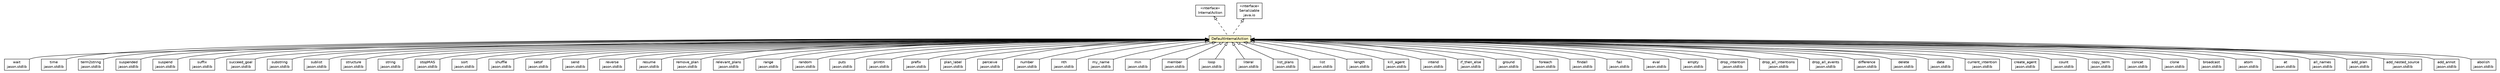 #!/usr/local/bin/dot
#
# Class diagram 
# Generated by UMLGraph version R5_6_6-1-g9240c4 (http://www.umlgraph.org/)
#

digraph G {
	edge [fontname="Helvetica",fontsize=10,labelfontname="Helvetica",labelfontsize=10];
	node [fontname="Helvetica",fontsize=10,shape=plaintext];
	nodesep=0.25;
	ranksep=0.5;
	// jason.asSemantics.InternalAction
	c17071 [label=<<table title="jason.asSemantics.InternalAction" border="0" cellborder="1" cellspacing="0" cellpadding="2" port="p" href="./InternalAction.html">
		<tr><td><table border="0" cellspacing="0" cellpadding="1">
<tr><td align="center" balign="center"> &#171;interface&#187; </td></tr>
<tr><td align="center" balign="center"> InternalAction </td></tr>
		</table></td></tr>
		</table>>, URL="./InternalAction.html", fontname="Helvetica", fontcolor="black", fontsize=10.0];
	// jason.asSemantics.DefaultInternalAction
	c17078 [label=<<table title="jason.asSemantics.DefaultInternalAction" border="0" cellborder="1" cellspacing="0" cellpadding="2" port="p" bgcolor="lemonChiffon" href="./DefaultInternalAction.html">
		<tr><td><table border="0" cellspacing="0" cellpadding="1">
<tr><td align="center" balign="center"> DefaultInternalAction </td></tr>
		</table></td></tr>
		</table>>, URL="./DefaultInternalAction.html", fontname="Helvetica", fontcolor="black", fontsize=10.0];
	// jason.stdlib.wait
	c17228 [label=<<table title="jason.stdlib.wait" border="0" cellborder="1" cellspacing="0" cellpadding="2" port="p" href="../stdlib/wait.html">
		<tr><td><table border="0" cellspacing="0" cellpadding="1">
<tr><td align="center" balign="center"> wait </td></tr>
<tr><td align="center" balign="center"> jason.stdlib </td></tr>
		</table></td></tr>
		</table>>, URL="../stdlib/wait.html", fontname="Helvetica", fontcolor="black", fontsize=10.0];
	// jason.stdlib.time
	c17230 [label=<<table title="jason.stdlib.time" border="0" cellborder="1" cellspacing="0" cellpadding="2" port="p" href="../stdlib/time.html">
		<tr><td><table border="0" cellspacing="0" cellpadding="1">
<tr><td align="center" balign="center"> time </td></tr>
<tr><td align="center" balign="center"> jason.stdlib </td></tr>
		</table></td></tr>
		</table>>, URL="../stdlib/time.html", fontname="Helvetica", fontcolor="black", fontsize=10.0];
	// jason.stdlib.term2string
	c17231 [label=<<table title="jason.stdlib.term2string" border="0" cellborder="1" cellspacing="0" cellpadding="2" port="p" href="../stdlib/term2string.html">
		<tr><td><table border="0" cellspacing="0" cellpadding="1">
<tr><td align="center" balign="center"> term2string </td></tr>
<tr><td align="center" balign="center"> jason.stdlib </td></tr>
		</table></td></tr>
		</table>>, URL="../stdlib/term2string.html", fontname="Helvetica", fontcolor="black", fontsize=10.0];
	// jason.stdlib.suspended
	c17232 [label=<<table title="jason.stdlib.suspended" border="0" cellborder="1" cellspacing="0" cellpadding="2" port="p" href="../stdlib/suspended.html">
		<tr><td><table border="0" cellspacing="0" cellpadding="1">
<tr><td align="center" balign="center"> suspended </td></tr>
<tr><td align="center" balign="center"> jason.stdlib </td></tr>
		</table></td></tr>
		</table>>, URL="../stdlib/suspended.html", fontname="Helvetica", fontcolor="black", fontsize=10.0];
	// jason.stdlib.suspend
	c17233 [label=<<table title="jason.stdlib.suspend" border="0" cellborder="1" cellspacing="0" cellpadding="2" port="p" href="../stdlib/suspend.html">
		<tr><td><table border="0" cellspacing="0" cellpadding="1">
<tr><td align="center" balign="center"> suspend </td></tr>
<tr><td align="center" balign="center"> jason.stdlib </td></tr>
		</table></td></tr>
		</table>>, URL="../stdlib/suspend.html", fontname="Helvetica", fontcolor="black", fontsize=10.0];
	// jason.stdlib.suffix
	c17234 [label=<<table title="jason.stdlib.suffix" border="0" cellborder="1" cellspacing="0" cellpadding="2" port="p" href="../stdlib/suffix.html">
		<tr><td><table border="0" cellspacing="0" cellpadding="1">
<tr><td align="center" balign="center"> suffix </td></tr>
<tr><td align="center" balign="center"> jason.stdlib </td></tr>
		</table></td></tr>
		</table>>, URL="../stdlib/suffix.html", fontname="Helvetica", fontcolor="black", fontsize=10.0];
	// jason.stdlib.succeed_goal
	c17235 [label=<<table title="jason.stdlib.succeed_goal" border="0" cellborder="1" cellspacing="0" cellpadding="2" port="p" href="../stdlib/succeed_goal.html">
		<tr><td><table border="0" cellspacing="0" cellpadding="1">
<tr><td align="center" balign="center"> succeed_goal </td></tr>
<tr><td align="center" balign="center"> jason.stdlib </td></tr>
		</table></td></tr>
		</table>>, URL="../stdlib/succeed_goal.html", fontname="Helvetica", fontcolor="black", fontsize=10.0];
	// jason.stdlib.substring
	c17236 [label=<<table title="jason.stdlib.substring" border="0" cellborder="1" cellspacing="0" cellpadding="2" port="p" href="../stdlib/substring.html">
		<tr><td><table border="0" cellspacing="0" cellpadding="1">
<tr><td align="center" balign="center"> substring </td></tr>
<tr><td align="center" balign="center"> jason.stdlib </td></tr>
		</table></td></tr>
		</table>>, URL="../stdlib/substring.html", fontname="Helvetica", fontcolor="black", fontsize=10.0];
	// jason.stdlib.sublist
	c17237 [label=<<table title="jason.stdlib.sublist" border="0" cellborder="1" cellspacing="0" cellpadding="2" port="p" href="../stdlib/sublist.html">
		<tr><td><table border="0" cellspacing="0" cellpadding="1">
<tr><td align="center" balign="center"> sublist </td></tr>
<tr><td align="center" balign="center"> jason.stdlib </td></tr>
		</table></td></tr>
		</table>>, URL="../stdlib/sublist.html", fontname="Helvetica", fontcolor="black", fontsize=10.0];
	// jason.stdlib.structure
	c17238 [label=<<table title="jason.stdlib.structure" border="0" cellborder="1" cellspacing="0" cellpadding="2" port="p" href="../stdlib/structure.html">
		<tr><td><table border="0" cellspacing="0" cellpadding="1">
<tr><td align="center" balign="center"> structure </td></tr>
<tr><td align="center" balign="center"> jason.stdlib </td></tr>
		</table></td></tr>
		</table>>, URL="../stdlib/structure.html", fontname="Helvetica", fontcolor="black", fontsize=10.0];
	// jason.stdlib.string
	c17239 [label=<<table title="jason.stdlib.string" border="0" cellborder="1" cellspacing="0" cellpadding="2" port="p" href="../stdlib/string.html">
		<tr><td><table border="0" cellspacing="0" cellpadding="1">
<tr><td align="center" balign="center"> string </td></tr>
<tr><td align="center" balign="center"> jason.stdlib </td></tr>
		</table></td></tr>
		</table>>, URL="../stdlib/string.html", fontname="Helvetica", fontcolor="black", fontsize=10.0];
	// jason.stdlib.stopMAS
	c17240 [label=<<table title="jason.stdlib.stopMAS" border="0" cellborder="1" cellspacing="0" cellpadding="2" port="p" href="../stdlib/stopMAS.html">
		<tr><td><table border="0" cellspacing="0" cellpadding="1">
<tr><td align="center" balign="center"> stopMAS </td></tr>
<tr><td align="center" balign="center"> jason.stdlib </td></tr>
		</table></td></tr>
		</table>>, URL="../stdlib/stopMAS.html", fontname="Helvetica", fontcolor="black", fontsize=10.0];
	// jason.stdlib.sort
	c17241 [label=<<table title="jason.stdlib.sort" border="0" cellborder="1" cellspacing="0" cellpadding="2" port="p" href="../stdlib/sort.html">
		<tr><td><table border="0" cellspacing="0" cellpadding="1">
<tr><td align="center" balign="center"> sort </td></tr>
<tr><td align="center" balign="center"> jason.stdlib </td></tr>
		</table></td></tr>
		</table>>, URL="../stdlib/sort.html", fontname="Helvetica", fontcolor="black", fontsize=10.0];
	// jason.stdlib.shuffle
	c17242 [label=<<table title="jason.stdlib.shuffle" border="0" cellborder="1" cellspacing="0" cellpadding="2" port="p" href="../stdlib/shuffle.html">
		<tr><td><table border="0" cellspacing="0" cellpadding="1">
<tr><td align="center" balign="center"> shuffle </td></tr>
<tr><td align="center" balign="center"> jason.stdlib </td></tr>
		</table></td></tr>
		</table>>, URL="../stdlib/shuffle.html", fontname="Helvetica", fontcolor="black", fontsize=10.0];
	// jason.stdlib.setof
	c17243 [label=<<table title="jason.stdlib.setof" border="0" cellborder="1" cellspacing="0" cellpadding="2" port="p" href="../stdlib/setof.html">
		<tr><td><table border="0" cellspacing="0" cellpadding="1">
<tr><td align="center" balign="center"> setof </td></tr>
<tr><td align="center" balign="center"> jason.stdlib </td></tr>
		</table></td></tr>
		</table>>, URL="../stdlib/setof.html", fontname="Helvetica", fontcolor="black", fontsize=10.0];
	// jason.stdlib.send
	c17244 [label=<<table title="jason.stdlib.send" border="0" cellborder="1" cellspacing="0" cellpadding="2" port="p" href="../stdlib/send.html">
		<tr><td><table border="0" cellspacing="0" cellpadding="1">
<tr><td align="center" balign="center"> send </td></tr>
<tr><td align="center" balign="center"> jason.stdlib </td></tr>
		</table></td></tr>
		</table>>, URL="../stdlib/send.html", fontname="Helvetica", fontcolor="black", fontsize=10.0];
	// jason.stdlib.reverse
	c17245 [label=<<table title="jason.stdlib.reverse" border="0" cellborder="1" cellspacing="0" cellpadding="2" port="p" href="../stdlib/reverse.html">
		<tr><td><table border="0" cellspacing="0" cellpadding="1">
<tr><td align="center" balign="center"> reverse </td></tr>
<tr><td align="center" balign="center"> jason.stdlib </td></tr>
		</table></td></tr>
		</table>>, URL="../stdlib/reverse.html", fontname="Helvetica", fontcolor="black", fontsize=10.0];
	// jason.stdlib.resume
	c17246 [label=<<table title="jason.stdlib.resume" border="0" cellborder="1" cellspacing="0" cellpadding="2" port="p" href="../stdlib/resume.html">
		<tr><td><table border="0" cellspacing="0" cellpadding="1">
<tr><td align="center" balign="center"> resume </td></tr>
<tr><td align="center" balign="center"> jason.stdlib </td></tr>
		</table></td></tr>
		</table>>, URL="../stdlib/resume.html", fontname="Helvetica", fontcolor="black", fontsize=10.0];
	// jason.stdlib.remove_plan
	c17247 [label=<<table title="jason.stdlib.remove_plan" border="0" cellborder="1" cellspacing="0" cellpadding="2" port="p" href="../stdlib/remove_plan.html">
		<tr><td><table border="0" cellspacing="0" cellpadding="1">
<tr><td align="center" balign="center"> remove_plan </td></tr>
<tr><td align="center" balign="center"> jason.stdlib </td></tr>
		</table></td></tr>
		</table>>, URL="../stdlib/remove_plan.html", fontname="Helvetica", fontcolor="black", fontsize=10.0];
	// jason.stdlib.relevant_plans
	c17248 [label=<<table title="jason.stdlib.relevant_plans" border="0" cellborder="1" cellspacing="0" cellpadding="2" port="p" href="../stdlib/relevant_plans.html">
		<tr><td><table border="0" cellspacing="0" cellpadding="1">
<tr><td align="center" balign="center"> relevant_plans </td></tr>
<tr><td align="center" balign="center"> jason.stdlib </td></tr>
		</table></td></tr>
		</table>>, URL="../stdlib/relevant_plans.html", fontname="Helvetica", fontcolor="black", fontsize=10.0];
	// jason.stdlib.range
	c17249 [label=<<table title="jason.stdlib.range" border="0" cellborder="1" cellspacing="0" cellpadding="2" port="p" href="../stdlib/range.html">
		<tr><td><table border="0" cellspacing="0" cellpadding="1">
<tr><td align="center" balign="center"> range </td></tr>
<tr><td align="center" balign="center"> jason.stdlib </td></tr>
		</table></td></tr>
		</table>>, URL="../stdlib/range.html", fontname="Helvetica", fontcolor="black", fontsize=10.0];
	// jason.stdlib.random
	c17250 [label=<<table title="jason.stdlib.random" border="0" cellborder="1" cellspacing="0" cellpadding="2" port="p" href="../stdlib/random.html">
		<tr><td><table border="0" cellspacing="0" cellpadding="1">
<tr><td align="center" balign="center"> random </td></tr>
<tr><td align="center" balign="center"> jason.stdlib </td></tr>
		</table></td></tr>
		</table>>, URL="../stdlib/random.html", fontname="Helvetica", fontcolor="black", fontsize=10.0];
	// jason.stdlib.puts
	c17251 [label=<<table title="jason.stdlib.puts" border="0" cellborder="1" cellspacing="0" cellpadding="2" port="p" href="../stdlib/puts.html">
		<tr><td><table border="0" cellspacing="0" cellpadding="1">
<tr><td align="center" balign="center"> puts </td></tr>
<tr><td align="center" balign="center"> jason.stdlib </td></tr>
		</table></td></tr>
		</table>>, URL="../stdlib/puts.html", fontname="Helvetica", fontcolor="black", fontsize=10.0];
	// jason.stdlib.println
	c17252 [label=<<table title="jason.stdlib.println" border="0" cellborder="1" cellspacing="0" cellpadding="2" port="p" href="../stdlib/println.html">
		<tr><td><table border="0" cellspacing="0" cellpadding="1">
<tr><td align="center" balign="center"> println </td></tr>
<tr><td align="center" balign="center"> jason.stdlib </td></tr>
		</table></td></tr>
		</table>>, URL="../stdlib/println.html", fontname="Helvetica", fontcolor="black", fontsize=10.0];
	// jason.stdlib.prefix
	c17254 [label=<<table title="jason.stdlib.prefix" border="0" cellborder="1" cellspacing="0" cellpadding="2" port="p" href="../stdlib/prefix.html">
		<tr><td><table border="0" cellspacing="0" cellpadding="1">
<tr><td align="center" balign="center"> prefix </td></tr>
<tr><td align="center" balign="center"> jason.stdlib </td></tr>
		</table></td></tr>
		</table>>, URL="../stdlib/prefix.html", fontname="Helvetica", fontcolor="black", fontsize=10.0];
	// jason.stdlib.plan_label
	c17255 [label=<<table title="jason.stdlib.plan_label" border="0" cellborder="1" cellspacing="0" cellpadding="2" port="p" href="../stdlib/plan_label.html">
		<tr><td><table border="0" cellspacing="0" cellpadding="1">
<tr><td align="center" balign="center"> plan_label </td></tr>
<tr><td align="center" balign="center"> jason.stdlib </td></tr>
		</table></td></tr>
		</table>>, URL="../stdlib/plan_label.html", fontname="Helvetica", fontcolor="black", fontsize=10.0];
	// jason.stdlib.perceive
	c17256 [label=<<table title="jason.stdlib.perceive" border="0" cellborder="1" cellspacing="0" cellpadding="2" port="p" href="../stdlib/perceive.html">
		<tr><td><table border="0" cellspacing="0" cellpadding="1">
<tr><td align="center" balign="center"> perceive </td></tr>
<tr><td align="center" balign="center"> jason.stdlib </td></tr>
		</table></td></tr>
		</table>>, URL="../stdlib/perceive.html", fontname="Helvetica", fontcolor="black", fontsize=10.0];
	// jason.stdlib.number
	c17257 [label=<<table title="jason.stdlib.number" border="0" cellborder="1" cellspacing="0" cellpadding="2" port="p" href="../stdlib/number.html">
		<tr><td><table border="0" cellspacing="0" cellpadding="1">
<tr><td align="center" balign="center"> number </td></tr>
<tr><td align="center" balign="center"> jason.stdlib </td></tr>
		</table></td></tr>
		</table>>, URL="../stdlib/number.html", fontname="Helvetica", fontcolor="black", fontsize=10.0];
	// jason.stdlib.nth
	c17258 [label=<<table title="jason.stdlib.nth" border="0" cellborder="1" cellspacing="0" cellpadding="2" port="p" href="../stdlib/nth.html">
		<tr><td><table border="0" cellspacing="0" cellpadding="1">
<tr><td align="center" balign="center"> nth </td></tr>
<tr><td align="center" balign="center"> jason.stdlib </td></tr>
		</table></td></tr>
		</table>>, URL="../stdlib/nth.html", fontname="Helvetica", fontcolor="black", fontsize=10.0];
	// jason.stdlib.my_name
	c17259 [label=<<table title="jason.stdlib.my_name" border="0" cellborder="1" cellspacing="0" cellpadding="2" port="p" href="../stdlib/my_name.html">
		<tr><td><table border="0" cellspacing="0" cellpadding="1">
<tr><td align="center" balign="center"> my_name </td></tr>
<tr><td align="center" balign="center"> jason.stdlib </td></tr>
		</table></td></tr>
		</table>>, URL="../stdlib/my_name.html", fontname="Helvetica", fontcolor="black", fontsize=10.0];
	// jason.stdlib.min
	c17260 [label=<<table title="jason.stdlib.min" border="0" cellborder="1" cellspacing="0" cellpadding="2" port="p" href="../stdlib/min.html">
		<tr><td><table border="0" cellspacing="0" cellpadding="1">
<tr><td align="center" balign="center"> min </td></tr>
<tr><td align="center" balign="center"> jason.stdlib </td></tr>
		</table></td></tr>
		</table>>, URL="../stdlib/min.html", fontname="Helvetica", fontcolor="black", fontsize=10.0];
	// jason.stdlib.member
	c17261 [label=<<table title="jason.stdlib.member" border="0" cellborder="1" cellspacing="0" cellpadding="2" port="p" href="../stdlib/member.html">
		<tr><td><table border="0" cellspacing="0" cellpadding="1">
<tr><td align="center" balign="center"> member </td></tr>
<tr><td align="center" balign="center"> jason.stdlib </td></tr>
		</table></td></tr>
		</table>>, URL="../stdlib/member.html", fontname="Helvetica", fontcolor="black", fontsize=10.0];
	// jason.stdlib.loop
	c17263 [label=<<table title="jason.stdlib.loop" border="0" cellborder="1" cellspacing="0" cellpadding="2" port="p" href="../stdlib/loop.html">
		<tr><td><table border="0" cellspacing="0" cellpadding="1">
<tr><td align="center" balign="center"> loop </td></tr>
<tr><td align="center" balign="center"> jason.stdlib </td></tr>
		</table></td></tr>
		</table>>, URL="../stdlib/loop.html", fontname="Helvetica", fontcolor="black", fontsize=10.0];
	// jason.stdlib.literal
	c17264 [label=<<table title="jason.stdlib.literal" border="0" cellborder="1" cellspacing="0" cellpadding="2" port="p" href="../stdlib/literal.html">
		<tr><td><table border="0" cellspacing="0" cellpadding="1">
<tr><td align="center" balign="center"> literal </td></tr>
<tr><td align="center" balign="center"> jason.stdlib </td></tr>
		</table></td></tr>
		</table>>, URL="../stdlib/literal.html", fontname="Helvetica", fontcolor="black", fontsize=10.0];
	// jason.stdlib.list_plans
	c17265 [label=<<table title="jason.stdlib.list_plans" border="0" cellborder="1" cellspacing="0" cellpadding="2" port="p" href="../stdlib/list_plans.html">
		<tr><td><table border="0" cellspacing="0" cellpadding="1">
<tr><td align="center" balign="center"> list_plans </td></tr>
<tr><td align="center" balign="center"> jason.stdlib </td></tr>
		</table></td></tr>
		</table>>, URL="../stdlib/list_plans.html", fontname="Helvetica", fontcolor="black", fontsize=10.0];
	// jason.stdlib.list
	c17266 [label=<<table title="jason.stdlib.list" border="0" cellborder="1" cellspacing="0" cellpadding="2" port="p" href="../stdlib/list.html">
		<tr><td><table border="0" cellspacing="0" cellpadding="1">
<tr><td align="center" balign="center"> list </td></tr>
<tr><td align="center" balign="center"> jason.stdlib </td></tr>
		</table></td></tr>
		</table>>, URL="../stdlib/list.html", fontname="Helvetica", fontcolor="black", fontsize=10.0];
	// jason.stdlib.length
	c17267 [label=<<table title="jason.stdlib.length" border="0" cellborder="1" cellspacing="0" cellpadding="2" port="p" href="../stdlib/length.html">
		<tr><td><table border="0" cellspacing="0" cellpadding="1">
<tr><td align="center" balign="center"> length </td></tr>
<tr><td align="center" balign="center"> jason.stdlib </td></tr>
		</table></td></tr>
		</table>>, URL="../stdlib/length.html", fontname="Helvetica", fontcolor="black", fontsize=10.0];
	// jason.stdlib.kill_agent
	c17268 [label=<<table title="jason.stdlib.kill_agent" border="0" cellborder="1" cellspacing="0" cellpadding="2" port="p" href="../stdlib/kill_agent.html">
		<tr><td><table border="0" cellspacing="0" cellpadding="1">
<tr><td align="center" balign="center"> kill_agent </td></tr>
<tr><td align="center" balign="center"> jason.stdlib </td></tr>
		</table></td></tr>
		</table>>, URL="../stdlib/kill_agent.html", fontname="Helvetica", fontcolor="black", fontsize=10.0];
	// jason.stdlib.intend
	c17270 [label=<<table title="jason.stdlib.intend" border="0" cellborder="1" cellspacing="0" cellpadding="2" port="p" href="../stdlib/intend.html">
		<tr><td><table border="0" cellspacing="0" cellpadding="1">
<tr><td align="center" balign="center"> intend </td></tr>
<tr><td align="center" balign="center"> jason.stdlib </td></tr>
		</table></td></tr>
		</table>>, URL="../stdlib/intend.html", fontname="Helvetica", fontcolor="black", fontsize=10.0];
	// jason.stdlib.if_then_else
	c17271 [label=<<table title="jason.stdlib.if_then_else" border="0" cellborder="1" cellspacing="0" cellpadding="2" port="p" href="../stdlib/if_then_else.html">
		<tr><td><table border="0" cellspacing="0" cellpadding="1">
<tr><td align="center" balign="center"> if_then_else </td></tr>
<tr><td align="center" balign="center"> jason.stdlib </td></tr>
		</table></td></tr>
		</table>>, URL="../stdlib/if_then_else.html", fontname="Helvetica", fontcolor="black", fontsize=10.0];
	// jason.stdlib.ground
	c17272 [label=<<table title="jason.stdlib.ground" border="0" cellborder="1" cellspacing="0" cellpadding="2" port="p" href="../stdlib/ground.html">
		<tr><td><table border="0" cellspacing="0" cellpadding="1">
<tr><td align="center" balign="center"> ground </td></tr>
<tr><td align="center" balign="center"> jason.stdlib </td></tr>
		</table></td></tr>
		</table>>, URL="../stdlib/ground.html", fontname="Helvetica", fontcolor="black", fontsize=10.0];
	// jason.stdlib.foreach
	c17273 [label=<<table title="jason.stdlib.foreach" border="0" cellborder="1" cellspacing="0" cellpadding="2" port="p" href="../stdlib/foreach.html">
		<tr><td><table border="0" cellspacing="0" cellpadding="1">
<tr><td align="center" balign="center"> foreach </td></tr>
<tr><td align="center" balign="center"> jason.stdlib </td></tr>
		</table></td></tr>
		</table>>, URL="../stdlib/foreach.html", fontname="Helvetica", fontcolor="black", fontsize=10.0];
	// jason.stdlib.findall
	c17274 [label=<<table title="jason.stdlib.findall" border="0" cellborder="1" cellspacing="0" cellpadding="2" port="p" href="../stdlib/findall.html">
		<tr><td><table border="0" cellspacing="0" cellpadding="1">
<tr><td align="center" balign="center"> findall </td></tr>
<tr><td align="center" balign="center"> jason.stdlib </td></tr>
		</table></td></tr>
		</table>>, URL="../stdlib/findall.html", fontname="Helvetica", fontcolor="black", fontsize=10.0];
	// jason.stdlib.fail
	c17276 [label=<<table title="jason.stdlib.fail" border="0" cellborder="1" cellspacing="0" cellpadding="2" port="p" href="../stdlib/fail.html">
		<tr><td><table border="0" cellspacing="0" cellpadding="1">
<tr><td align="center" balign="center"> fail </td></tr>
<tr><td align="center" balign="center"> jason.stdlib </td></tr>
		</table></td></tr>
		</table>>, URL="../stdlib/fail.html", fontname="Helvetica", fontcolor="black", fontsize=10.0];
	// jason.stdlib.eval
	c17277 [label=<<table title="jason.stdlib.eval" border="0" cellborder="1" cellspacing="0" cellpadding="2" port="p" href="../stdlib/eval.html">
		<tr><td><table border="0" cellspacing="0" cellpadding="1">
<tr><td align="center" balign="center"> eval </td></tr>
<tr><td align="center" balign="center"> jason.stdlib </td></tr>
		</table></td></tr>
		</table>>, URL="../stdlib/eval.html", fontname="Helvetica", fontcolor="black", fontsize=10.0];
	// jason.stdlib.empty
	c17278 [label=<<table title="jason.stdlib.empty" border="0" cellborder="1" cellspacing="0" cellpadding="2" port="p" href="../stdlib/empty.html">
		<tr><td><table border="0" cellspacing="0" cellpadding="1">
<tr><td align="center" balign="center"> empty </td></tr>
<tr><td align="center" balign="center"> jason.stdlib </td></tr>
		</table></td></tr>
		</table>>, URL="../stdlib/empty.html", fontname="Helvetica", fontcolor="black", fontsize=10.0];
	// jason.stdlib.drop_intention
	c17279 [label=<<table title="jason.stdlib.drop_intention" border="0" cellborder="1" cellspacing="0" cellpadding="2" port="p" href="../stdlib/drop_intention.html">
		<tr><td><table border="0" cellspacing="0" cellpadding="1">
<tr><td align="center" balign="center"> drop_intention </td></tr>
<tr><td align="center" balign="center"> jason.stdlib </td></tr>
		</table></td></tr>
		</table>>, URL="../stdlib/drop_intention.html", fontname="Helvetica", fontcolor="black", fontsize=10.0];
	// jason.stdlib.drop_all_intentions
	c17282 [label=<<table title="jason.stdlib.drop_all_intentions" border="0" cellborder="1" cellspacing="0" cellpadding="2" port="p" href="../stdlib/drop_all_intentions.html">
		<tr><td><table border="0" cellspacing="0" cellpadding="1">
<tr><td align="center" balign="center"> drop_all_intentions </td></tr>
<tr><td align="center" balign="center"> jason.stdlib </td></tr>
		</table></td></tr>
		</table>>, URL="../stdlib/drop_all_intentions.html", fontname="Helvetica", fontcolor="black", fontsize=10.0];
	// jason.stdlib.drop_all_events
	c17283 [label=<<table title="jason.stdlib.drop_all_events" border="0" cellborder="1" cellspacing="0" cellpadding="2" port="p" href="../stdlib/drop_all_events.html">
		<tr><td><table border="0" cellspacing="0" cellpadding="1">
<tr><td align="center" balign="center"> drop_all_events </td></tr>
<tr><td align="center" balign="center"> jason.stdlib </td></tr>
		</table></td></tr>
		</table>>, URL="../stdlib/drop_all_events.html", fontname="Helvetica", fontcolor="black", fontsize=10.0];
	// jason.stdlib.difference
	c17285 [label=<<table title="jason.stdlib.difference" border="0" cellborder="1" cellspacing="0" cellpadding="2" port="p" href="../stdlib/difference.html">
		<tr><td><table border="0" cellspacing="0" cellpadding="1">
<tr><td align="center" balign="center"> difference </td></tr>
<tr><td align="center" balign="center"> jason.stdlib </td></tr>
		</table></td></tr>
		</table>>, URL="../stdlib/difference.html", fontname="Helvetica", fontcolor="black", fontsize=10.0];
	// jason.stdlib.delete
	c17287 [label=<<table title="jason.stdlib.delete" border="0" cellborder="1" cellspacing="0" cellpadding="2" port="p" href="../stdlib/delete.html">
		<tr><td><table border="0" cellspacing="0" cellpadding="1">
<tr><td align="center" balign="center"> delete </td></tr>
<tr><td align="center" balign="center"> jason.stdlib </td></tr>
		</table></td></tr>
		</table>>, URL="../stdlib/delete.html", fontname="Helvetica", fontcolor="black", fontsize=10.0];
	// jason.stdlib.date
	c17288 [label=<<table title="jason.stdlib.date" border="0" cellborder="1" cellspacing="0" cellpadding="2" port="p" href="../stdlib/date.html">
		<tr><td><table border="0" cellspacing="0" cellpadding="1">
<tr><td align="center" balign="center"> date </td></tr>
<tr><td align="center" balign="center"> jason.stdlib </td></tr>
		</table></td></tr>
		</table>>, URL="../stdlib/date.html", fontname="Helvetica", fontcolor="black", fontsize=10.0];
	// jason.stdlib.current_intention
	c17289 [label=<<table title="jason.stdlib.current_intention" border="0" cellborder="1" cellspacing="0" cellpadding="2" port="p" href="../stdlib/current_intention.html">
		<tr><td><table border="0" cellspacing="0" cellpadding="1">
<tr><td align="center" balign="center"> current_intention </td></tr>
<tr><td align="center" balign="center"> jason.stdlib </td></tr>
		</table></td></tr>
		</table>>, URL="../stdlib/current_intention.html", fontname="Helvetica", fontcolor="black", fontsize=10.0];
	// jason.stdlib.create_agent
	c17290 [label=<<table title="jason.stdlib.create_agent" border="0" cellborder="1" cellspacing="0" cellpadding="2" port="p" href="../stdlib/create_agent.html">
		<tr><td><table border="0" cellspacing="0" cellpadding="1">
<tr><td align="center" balign="center"> create_agent </td></tr>
<tr><td align="center" balign="center"> jason.stdlib </td></tr>
		</table></td></tr>
		</table>>, URL="../stdlib/create_agent.html", fontname="Helvetica", fontcolor="black", fontsize=10.0];
	// jason.stdlib.count
	c17291 [label=<<table title="jason.stdlib.count" border="0" cellborder="1" cellspacing="0" cellpadding="2" port="p" href="../stdlib/count.html">
		<tr><td><table border="0" cellspacing="0" cellpadding="1">
<tr><td align="center" balign="center"> count </td></tr>
<tr><td align="center" balign="center"> jason.stdlib </td></tr>
		</table></td></tr>
		</table>>, URL="../stdlib/count.html", fontname="Helvetica", fontcolor="black", fontsize=10.0];
	// jason.stdlib.copy_term
	c17292 [label=<<table title="jason.stdlib.copy_term" border="0" cellborder="1" cellspacing="0" cellpadding="2" port="p" href="../stdlib/copy_term.html">
		<tr><td><table border="0" cellspacing="0" cellpadding="1">
<tr><td align="center" balign="center"> copy_term </td></tr>
<tr><td align="center" balign="center"> jason.stdlib </td></tr>
		</table></td></tr>
		</table>>, URL="../stdlib/copy_term.html", fontname="Helvetica", fontcolor="black", fontsize=10.0];
	// jason.stdlib.concat
	c17293 [label=<<table title="jason.stdlib.concat" border="0" cellborder="1" cellspacing="0" cellpadding="2" port="p" href="../stdlib/concat.html">
		<tr><td><table border="0" cellspacing="0" cellpadding="1">
<tr><td align="center" balign="center"> concat </td></tr>
<tr><td align="center" balign="center"> jason.stdlib </td></tr>
		</table></td></tr>
		</table>>, URL="../stdlib/concat.html", fontname="Helvetica", fontcolor="black", fontsize=10.0];
	// jason.stdlib.clone
	c17294 [label=<<table title="jason.stdlib.clone" border="0" cellborder="1" cellspacing="0" cellpadding="2" port="p" href="../stdlib/clone.html">
		<tr><td><table border="0" cellspacing="0" cellpadding="1">
<tr><td align="center" balign="center"> clone </td></tr>
<tr><td align="center" balign="center"> jason.stdlib </td></tr>
		</table></td></tr>
		</table>>, URL="../stdlib/clone.html", fontname="Helvetica", fontcolor="black", fontsize=10.0];
	// jason.stdlib.broadcast
	c17295 [label=<<table title="jason.stdlib.broadcast" border="0" cellborder="1" cellspacing="0" cellpadding="2" port="p" href="../stdlib/broadcast.html">
		<tr><td><table border="0" cellspacing="0" cellpadding="1">
<tr><td align="center" balign="center"> broadcast </td></tr>
<tr><td align="center" balign="center"> jason.stdlib </td></tr>
		</table></td></tr>
		</table>>, URL="../stdlib/broadcast.html", fontname="Helvetica", fontcolor="black", fontsize=10.0];
	// jason.stdlib.atom
	c17296 [label=<<table title="jason.stdlib.atom" border="0" cellborder="1" cellspacing="0" cellpadding="2" port="p" href="../stdlib/atom.html">
		<tr><td><table border="0" cellspacing="0" cellpadding="1">
<tr><td align="center" balign="center"> atom </td></tr>
<tr><td align="center" balign="center"> jason.stdlib </td></tr>
		</table></td></tr>
		</table>>, URL="../stdlib/atom.html", fontname="Helvetica", fontcolor="black", fontsize=10.0];
	// jason.stdlib.at
	c17297 [label=<<table title="jason.stdlib.at" border="0" cellborder="1" cellspacing="0" cellpadding="2" port="p" href="../stdlib/at.html">
		<tr><td><table border="0" cellspacing="0" cellpadding="1">
<tr><td align="center" balign="center"> at </td></tr>
<tr><td align="center" balign="center"> jason.stdlib </td></tr>
		</table></td></tr>
		</table>>, URL="../stdlib/at.html", fontname="Helvetica", fontcolor="black", fontsize=10.0];
	// jason.stdlib.all_names
	c17298 [label=<<table title="jason.stdlib.all_names" border="0" cellborder="1" cellspacing="0" cellpadding="2" port="p" href="../stdlib/all_names.html">
		<tr><td><table border="0" cellspacing="0" cellpadding="1">
<tr><td align="center" balign="center"> all_names </td></tr>
<tr><td align="center" balign="center"> jason.stdlib </td></tr>
		</table></td></tr>
		</table>>, URL="../stdlib/all_names.html", fontname="Helvetica", fontcolor="black", fontsize=10.0];
	// jason.stdlib.add_plan
	c17299 [label=<<table title="jason.stdlib.add_plan" border="0" cellborder="1" cellspacing="0" cellpadding="2" port="p" href="../stdlib/add_plan.html">
		<tr><td><table border="0" cellspacing="0" cellpadding="1">
<tr><td align="center" balign="center"> add_plan </td></tr>
<tr><td align="center" balign="center"> jason.stdlib </td></tr>
		</table></td></tr>
		</table>>, URL="../stdlib/add_plan.html", fontname="Helvetica", fontcolor="black", fontsize=10.0];
	// jason.stdlib.add_nested_source
	c17300 [label=<<table title="jason.stdlib.add_nested_source" border="0" cellborder="1" cellspacing="0" cellpadding="2" port="p" href="../stdlib/add_nested_source.html">
		<tr><td><table border="0" cellspacing="0" cellpadding="1">
<tr><td align="center" balign="center"> add_nested_source </td></tr>
<tr><td align="center" balign="center"> jason.stdlib </td></tr>
		</table></td></tr>
		</table>>, URL="../stdlib/add_nested_source.html", fontname="Helvetica", fontcolor="black", fontsize=10.0];
	// jason.stdlib.add_annot
	c17301 [label=<<table title="jason.stdlib.add_annot" border="0" cellborder="1" cellspacing="0" cellpadding="2" port="p" href="../stdlib/add_annot.html">
		<tr><td><table border="0" cellspacing="0" cellpadding="1">
<tr><td align="center" balign="center"> add_annot </td></tr>
<tr><td align="center" balign="center"> jason.stdlib </td></tr>
		</table></td></tr>
		</table>>, URL="../stdlib/add_annot.html", fontname="Helvetica", fontcolor="black", fontsize=10.0];
	// jason.stdlib.abolish
	c17302 [label=<<table title="jason.stdlib.abolish" border="0" cellborder="1" cellspacing="0" cellpadding="2" port="p" href="../stdlib/abolish.html">
		<tr><td><table border="0" cellspacing="0" cellpadding="1">
<tr><td align="center" balign="center"> abolish </td></tr>
<tr><td align="center" balign="center"> jason.stdlib </td></tr>
		</table></td></tr>
		</table>>, URL="../stdlib/abolish.html", fontname="Helvetica", fontcolor="black", fontsize=10.0];
	//jason.asSemantics.DefaultInternalAction implements jason.asSemantics.InternalAction
	c17071:p -> c17078:p [dir=back,arrowtail=empty,style=dashed];
	//jason.asSemantics.DefaultInternalAction implements java.io.Serializable
	c17310:p -> c17078:p [dir=back,arrowtail=empty,style=dashed];
	//jason.stdlib.wait extends jason.asSemantics.DefaultInternalAction
	c17078:p -> c17228:p [dir=back,arrowtail=empty];
	//jason.stdlib.time extends jason.asSemantics.DefaultInternalAction
	c17078:p -> c17230:p [dir=back,arrowtail=empty];
	//jason.stdlib.term2string extends jason.asSemantics.DefaultInternalAction
	c17078:p -> c17231:p [dir=back,arrowtail=empty];
	//jason.stdlib.suspended extends jason.asSemantics.DefaultInternalAction
	c17078:p -> c17232:p [dir=back,arrowtail=empty];
	//jason.stdlib.suspend extends jason.asSemantics.DefaultInternalAction
	c17078:p -> c17233:p [dir=back,arrowtail=empty];
	//jason.stdlib.suffix extends jason.asSemantics.DefaultInternalAction
	c17078:p -> c17234:p [dir=back,arrowtail=empty];
	//jason.stdlib.succeed_goal extends jason.asSemantics.DefaultInternalAction
	c17078:p -> c17235:p [dir=back,arrowtail=empty];
	//jason.stdlib.substring extends jason.asSemantics.DefaultInternalAction
	c17078:p -> c17236:p [dir=back,arrowtail=empty];
	//jason.stdlib.sublist extends jason.asSemantics.DefaultInternalAction
	c17078:p -> c17237:p [dir=back,arrowtail=empty];
	//jason.stdlib.structure extends jason.asSemantics.DefaultInternalAction
	c17078:p -> c17238:p [dir=back,arrowtail=empty];
	//jason.stdlib.string extends jason.asSemantics.DefaultInternalAction
	c17078:p -> c17239:p [dir=back,arrowtail=empty];
	//jason.stdlib.stopMAS extends jason.asSemantics.DefaultInternalAction
	c17078:p -> c17240:p [dir=back,arrowtail=empty];
	//jason.stdlib.sort extends jason.asSemantics.DefaultInternalAction
	c17078:p -> c17241:p [dir=back,arrowtail=empty];
	//jason.stdlib.shuffle extends jason.asSemantics.DefaultInternalAction
	c17078:p -> c17242:p [dir=back,arrowtail=empty];
	//jason.stdlib.setof extends jason.asSemantics.DefaultInternalAction
	c17078:p -> c17243:p [dir=back,arrowtail=empty];
	//jason.stdlib.send extends jason.asSemantics.DefaultInternalAction
	c17078:p -> c17244:p [dir=back,arrowtail=empty];
	//jason.stdlib.reverse extends jason.asSemantics.DefaultInternalAction
	c17078:p -> c17245:p [dir=back,arrowtail=empty];
	//jason.stdlib.resume extends jason.asSemantics.DefaultInternalAction
	c17078:p -> c17246:p [dir=back,arrowtail=empty];
	//jason.stdlib.remove_plan extends jason.asSemantics.DefaultInternalAction
	c17078:p -> c17247:p [dir=back,arrowtail=empty];
	//jason.stdlib.relevant_plans extends jason.asSemantics.DefaultInternalAction
	c17078:p -> c17248:p [dir=back,arrowtail=empty];
	//jason.stdlib.range extends jason.asSemantics.DefaultInternalAction
	c17078:p -> c17249:p [dir=back,arrowtail=empty];
	//jason.stdlib.random extends jason.asSemantics.DefaultInternalAction
	c17078:p -> c17250:p [dir=back,arrowtail=empty];
	//jason.stdlib.puts extends jason.asSemantics.DefaultInternalAction
	c17078:p -> c17251:p [dir=back,arrowtail=empty];
	//jason.stdlib.println extends jason.asSemantics.DefaultInternalAction
	c17078:p -> c17252:p [dir=back,arrowtail=empty];
	//jason.stdlib.prefix extends jason.asSemantics.DefaultInternalAction
	c17078:p -> c17254:p [dir=back,arrowtail=empty];
	//jason.stdlib.plan_label extends jason.asSemantics.DefaultInternalAction
	c17078:p -> c17255:p [dir=back,arrowtail=empty];
	//jason.stdlib.perceive extends jason.asSemantics.DefaultInternalAction
	c17078:p -> c17256:p [dir=back,arrowtail=empty];
	//jason.stdlib.number extends jason.asSemantics.DefaultInternalAction
	c17078:p -> c17257:p [dir=back,arrowtail=empty];
	//jason.stdlib.nth extends jason.asSemantics.DefaultInternalAction
	c17078:p -> c17258:p [dir=back,arrowtail=empty];
	//jason.stdlib.my_name extends jason.asSemantics.DefaultInternalAction
	c17078:p -> c17259:p [dir=back,arrowtail=empty];
	//jason.stdlib.min extends jason.asSemantics.DefaultInternalAction
	c17078:p -> c17260:p [dir=back,arrowtail=empty];
	//jason.stdlib.member extends jason.asSemantics.DefaultInternalAction
	c17078:p -> c17261:p [dir=back,arrowtail=empty];
	//jason.stdlib.loop extends jason.asSemantics.DefaultInternalAction
	c17078:p -> c17263:p [dir=back,arrowtail=empty];
	//jason.stdlib.literal extends jason.asSemantics.DefaultInternalAction
	c17078:p -> c17264:p [dir=back,arrowtail=empty];
	//jason.stdlib.list_plans extends jason.asSemantics.DefaultInternalAction
	c17078:p -> c17265:p [dir=back,arrowtail=empty];
	//jason.stdlib.list extends jason.asSemantics.DefaultInternalAction
	c17078:p -> c17266:p [dir=back,arrowtail=empty];
	//jason.stdlib.length extends jason.asSemantics.DefaultInternalAction
	c17078:p -> c17267:p [dir=back,arrowtail=empty];
	//jason.stdlib.kill_agent extends jason.asSemantics.DefaultInternalAction
	c17078:p -> c17268:p [dir=back,arrowtail=empty];
	//jason.stdlib.intend extends jason.asSemantics.DefaultInternalAction
	c17078:p -> c17270:p [dir=back,arrowtail=empty];
	//jason.stdlib.if_then_else extends jason.asSemantics.DefaultInternalAction
	c17078:p -> c17271:p [dir=back,arrowtail=empty];
	//jason.stdlib.ground extends jason.asSemantics.DefaultInternalAction
	c17078:p -> c17272:p [dir=back,arrowtail=empty];
	//jason.stdlib.foreach extends jason.asSemantics.DefaultInternalAction
	c17078:p -> c17273:p [dir=back,arrowtail=empty];
	//jason.stdlib.findall extends jason.asSemantics.DefaultInternalAction
	c17078:p -> c17274:p [dir=back,arrowtail=empty];
	//jason.stdlib.fail extends jason.asSemantics.DefaultInternalAction
	c17078:p -> c17276:p [dir=back,arrowtail=empty];
	//jason.stdlib.eval extends jason.asSemantics.DefaultInternalAction
	c17078:p -> c17277:p [dir=back,arrowtail=empty];
	//jason.stdlib.empty extends jason.asSemantics.DefaultInternalAction
	c17078:p -> c17278:p [dir=back,arrowtail=empty];
	//jason.stdlib.drop_intention extends jason.asSemantics.DefaultInternalAction
	c17078:p -> c17279:p [dir=back,arrowtail=empty];
	//jason.stdlib.drop_all_intentions extends jason.asSemantics.DefaultInternalAction
	c17078:p -> c17282:p [dir=back,arrowtail=empty];
	//jason.stdlib.drop_all_events extends jason.asSemantics.DefaultInternalAction
	c17078:p -> c17283:p [dir=back,arrowtail=empty];
	//jason.stdlib.difference extends jason.asSemantics.DefaultInternalAction
	c17078:p -> c17285:p [dir=back,arrowtail=empty];
	//jason.stdlib.delete extends jason.asSemantics.DefaultInternalAction
	c17078:p -> c17287:p [dir=back,arrowtail=empty];
	//jason.stdlib.date extends jason.asSemantics.DefaultInternalAction
	c17078:p -> c17288:p [dir=back,arrowtail=empty];
	//jason.stdlib.current_intention extends jason.asSemantics.DefaultInternalAction
	c17078:p -> c17289:p [dir=back,arrowtail=empty];
	//jason.stdlib.create_agent extends jason.asSemantics.DefaultInternalAction
	c17078:p -> c17290:p [dir=back,arrowtail=empty];
	//jason.stdlib.count extends jason.asSemantics.DefaultInternalAction
	c17078:p -> c17291:p [dir=back,arrowtail=empty];
	//jason.stdlib.copy_term extends jason.asSemantics.DefaultInternalAction
	c17078:p -> c17292:p [dir=back,arrowtail=empty];
	//jason.stdlib.concat extends jason.asSemantics.DefaultInternalAction
	c17078:p -> c17293:p [dir=back,arrowtail=empty];
	//jason.stdlib.clone extends jason.asSemantics.DefaultInternalAction
	c17078:p -> c17294:p [dir=back,arrowtail=empty];
	//jason.stdlib.broadcast extends jason.asSemantics.DefaultInternalAction
	c17078:p -> c17295:p [dir=back,arrowtail=empty];
	//jason.stdlib.atom extends jason.asSemantics.DefaultInternalAction
	c17078:p -> c17296:p [dir=back,arrowtail=empty];
	//jason.stdlib.at extends jason.asSemantics.DefaultInternalAction
	c17078:p -> c17297:p [dir=back,arrowtail=empty];
	//jason.stdlib.all_names extends jason.asSemantics.DefaultInternalAction
	c17078:p -> c17298:p [dir=back,arrowtail=empty];
	//jason.stdlib.add_plan extends jason.asSemantics.DefaultInternalAction
	c17078:p -> c17299:p [dir=back,arrowtail=empty];
	//jason.stdlib.add_nested_source extends jason.asSemantics.DefaultInternalAction
	c17078:p -> c17300:p [dir=back,arrowtail=empty];
	//jason.stdlib.add_annot extends jason.asSemantics.DefaultInternalAction
	c17078:p -> c17301:p [dir=back,arrowtail=empty];
	//jason.stdlib.abolish extends jason.asSemantics.DefaultInternalAction
	c17078:p -> c17302:p [dir=back,arrowtail=empty];
	// java.io.Serializable
	c17310 [label=<<table title="java.io.Serializable" border="0" cellborder="1" cellspacing="0" cellpadding="2" port="p" href="http://java.sun.com/j2se/1.4.2/docs/api/java/io/Serializable.html">
		<tr><td><table border="0" cellspacing="0" cellpadding="1">
<tr><td align="center" balign="center"> &#171;interface&#187; </td></tr>
<tr><td align="center" balign="center"> Serializable </td></tr>
<tr><td align="center" balign="center"> java.io </td></tr>
		</table></td></tr>
		</table>>, URL="http://java.sun.com/j2se/1.4.2/docs/api/java/io/Serializable.html", fontname="Helvetica", fontcolor="black", fontsize=10.0];
}

